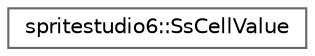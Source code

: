 digraph "Graphical Class Hierarchy"
{
 // LATEX_PDF_SIZE
  bgcolor="transparent";
  edge [fontname=Helvetica,fontsize=10,labelfontname=Helvetica,labelfontsize=10];
  node [fontname=Helvetica,fontsize=10,shape=box,height=0.2,width=0.4];
  rankdir="LR";
  Node0 [id="Node000000",label="spritestudio6::SsCellValue",height=0.2,width=0.4,color="grey40", fillcolor="white", style="filled",URL="$structspritestudio6_1_1_ss_cell_value.html",tooltip="パーツが使用するセルの情報"];
}
